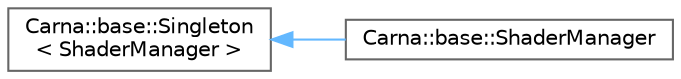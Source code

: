 digraph "Graphical Class Hierarchy"
{
 // LATEX_PDF_SIZE
  bgcolor="transparent";
  edge [fontname=Helvetica,fontsize=10,labelfontname=Helvetica,labelfontsize=10];
  node [fontname=Helvetica,fontsize=10,shape=box,height=0.2,width=0.4];
  rankdir="LR";
  Node0 [id="Node000000",label="Carna::base::Singleton\l\< ShaderManager \>",height=0.2,width=0.4,color="grey40", fillcolor="white", style="filled",URL="$classCarna_1_1base_1_1Singleton.html",tooltip=" "];
  Node0 -> Node1 [id="edge57_Node000000_Node000001",dir="back",color="steelblue1",style="solid",tooltip=" "];
  Node1 [id="Node000001",label="Carna::base::ShaderManager",height=0.2,width=0.4,color="grey40", fillcolor="white", style="filled",URL="$classCarna_1_1base_1_1ShaderManager.html",tooltip="Ensures that each shader is built just once and not each time someone requests it."];
}

